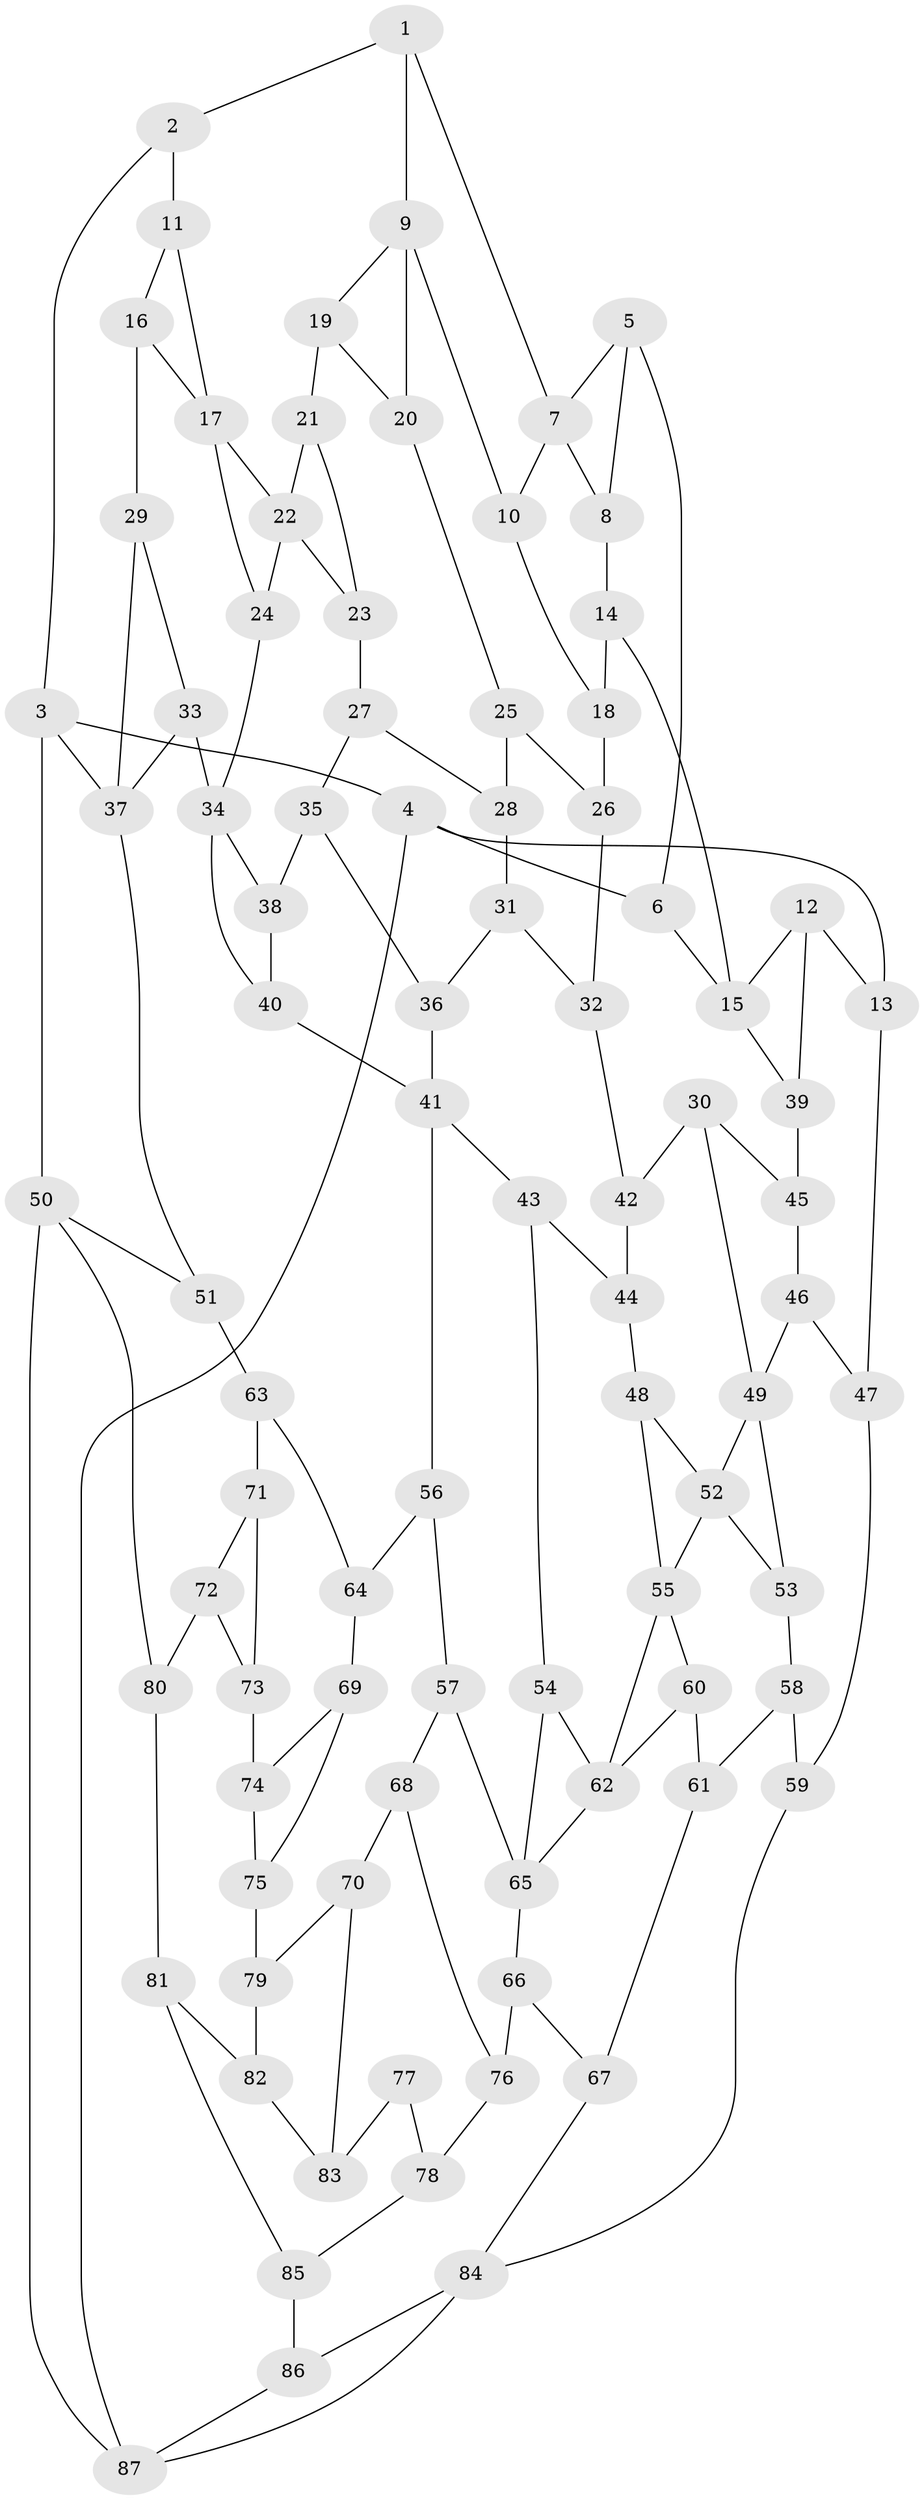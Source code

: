 // original degree distribution, {3: 0.016129032258064516, 4: 0.2661290322580645, 5: 0.46774193548387094, 6: 0.25}
// Generated by graph-tools (version 1.1) at 2025/38/03/04/25 23:38:36]
// undirected, 87 vertices, 139 edges
graph export_dot {
  node [color=gray90,style=filled];
  1;
  2;
  3;
  4;
  5;
  6;
  7;
  8;
  9;
  10;
  11;
  12;
  13;
  14;
  15;
  16;
  17;
  18;
  19;
  20;
  21;
  22;
  23;
  24;
  25;
  26;
  27;
  28;
  29;
  30;
  31;
  32;
  33;
  34;
  35;
  36;
  37;
  38;
  39;
  40;
  41;
  42;
  43;
  44;
  45;
  46;
  47;
  48;
  49;
  50;
  51;
  52;
  53;
  54;
  55;
  56;
  57;
  58;
  59;
  60;
  61;
  62;
  63;
  64;
  65;
  66;
  67;
  68;
  69;
  70;
  71;
  72;
  73;
  74;
  75;
  76;
  77;
  78;
  79;
  80;
  81;
  82;
  83;
  84;
  85;
  86;
  87;
  1 -- 2 [weight=1.0];
  1 -- 7 [weight=1.0];
  1 -- 9 [weight=1.0];
  2 -- 3 [weight=1.0];
  2 -- 11 [weight=1.0];
  3 -- 4 [weight=1.0];
  3 -- 37 [weight=1.0];
  3 -- 50 [weight=1.0];
  4 -- 6 [weight=1.0];
  4 -- 13 [weight=1.0];
  4 -- 87 [weight=1.0];
  5 -- 6 [weight=1.0];
  5 -- 7 [weight=1.0];
  5 -- 8 [weight=1.0];
  6 -- 15 [weight=1.0];
  7 -- 8 [weight=1.0];
  7 -- 10 [weight=1.0];
  8 -- 14 [weight=1.0];
  9 -- 10 [weight=1.0];
  9 -- 19 [weight=1.0];
  9 -- 20 [weight=1.0];
  10 -- 18 [weight=1.0];
  11 -- 16 [weight=1.0];
  11 -- 17 [weight=1.0];
  12 -- 13 [weight=1.0];
  12 -- 15 [weight=1.0];
  12 -- 39 [weight=1.0];
  13 -- 47 [weight=1.0];
  14 -- 15 [weight=1.0];
  14 -- 18 [weight=1.0];
  15 -- 39 [weight=1.0];
  16 -- 17 [weight=1.0];
  16 -- 29 [weight=2.0];
  17 -- 22 [weight=1.0];
  17 -- 24 [weight=1.0];
  18 -- 26 [weight=2.0];
  19 -- 20 [weight=1.0];
  19 -- 21 [weight=2.0];
  20 -- 25 [weight=1.0];
  21 -- 22 [weight=1.0];
  21 -- 23 [weight=1.0];
  22 -- 23 [weight=1.0];
  22 -- 24 [weight=1.0];
  23 -- 27 [weight=1.0];
  24 -- 34 [weight=1.0];
  25 -- 26 [weight=1.0];
  25 -- 28 [weight=1.0];
  26 -- 32 [weight=1.0];
  27 -- 28 [weight=1.0];
  27 -- 35 [weight=1.0];
  28 -- 31 [weight=1.0];
  29 -- 33 [weight=1.0];
  29 -- 37 [weight=1.0];
  30 -- 42 [weight=1.0];
  30 -- 45 [weight=1.0];
  30 -- 49 [weight=1.0];
  31 -- 32 [weight=1.0];
  31 -- 36 [weight=1.0];
  32 -- 42 [weight=2.0];
  33 -- 34 [weight=1.0];
  33 -- 37 [weight=1.0];
  34 -- 38 [weight=1.0];
  34 -- 40 [weight=1.0];
  35 -- 36 [weight=1.0];
  35 -- 38 [weight=2.0];
  36 -- 41 [weight=1.0];
  37 -- 51 [weight=1.0];
  38 -- 40 [weight=1.0];
  39 -- 45 [weight=2.0];
  40 -- 41 [weight=1.0];
  41 -- 43 [weight=1.0];
  41 -- 56 [weight=1.0];
  42 -- 44 [weight=1.0];
  43 -- 44 [weight=1.0];
  43 -- 54 [weight=1.0];
  44 -- 48 [weight=1.0];
  45 -- 46 [weight=1.0];
  46 -- 47 [weight=1.0];
  46 -- 49 [weight=1.0];
  47 -- 59 [weight=1.0];
  48 -- 52 [weight=1.0];
  48 -- 55 [weight=1.0];
  49 -- 52 [weight=1.0];
  49 -- 53 [weight=1.0];
  50 -- 51 [weight=1.0];
  50 -- 80 [weight=1.0];
  50 -- 87 [weight=1.0];
  51 -- 63 [weight=1.0];
  52 -- 53 [weight=1.0];
  52 -- 55 [weight=1.0];
  53 -- 58 [weight=1.0];
  54 -- 62 [weight=1.0];
  54 -- 65 [weight=1.0];
  55 -- 60 [weight=1.0];
  55 -- 62 [weight=1.0];
  56 -- 57 [weight=1.0];
  56 -- 64 [weight=1.0];
  57 -- 65 [weight=1.0];
  57 -- 68 [weight=1.0];
  58 -- 59 [weight=1.0];
  58 -- 61 [weight=1.0];
  59 -- 84 [weight=1.0];
  60 -- 61 [weight=1.0];
  60 -- 62 [weight=1.0];
  61 -- 67 [weight=1.0];
  62 -- 65 [weight=1.0];
  63 -- 64 [weight=1.0];
  63 -- 71 [weight=2.0];
  64 -- 69 [weight=1.0];
  65 -- 66 [weight=1.0];
  66 -- 67 [weight=1.0];
  66 -- 76 [weight=2.0];
  67 -- 84 [weight=1.0];
  68 -- 70 [weight=1.0];
  68 -- 76 [weight=1.0];
  69 -- 74 [weight=1.0];
  69 -- 75 [weight=1.0];
  70 -- 79 [weight=1.0];
  70 -- 83 [weight=1.0];
  71 -- 72 [weight=1.0];
  71 -- 73 [weight=1.0];
  72 -- 73 [weight=1.0];
  72 -- 80 [weight=1.0];
  73 -- 74 [weight=2.0];
  74 -- 75 [weight=1.0];
  75 -- 79 [weight=2.0];
  76 -- 78 [weight=1.0];
  77 -- 78 [weight=1.0];
  77 -- 83 [weight=2.0];
  78 -- 85 [weight=1.0];
  79 -- 82 [weight=1.0];
  80 -- 81 [weight=1.0];
  81 -- 82 [weight=1.0];
  81 -- 85 [weight=1.0];
  82 -- 83 [weight=1.0];
  84 -- 86 [weight=1.0];
  84 -- 87 [weight=1.0];
  85 -- 86 [weight=1.0];
  86 -- 87 [weight=1.0];
}
